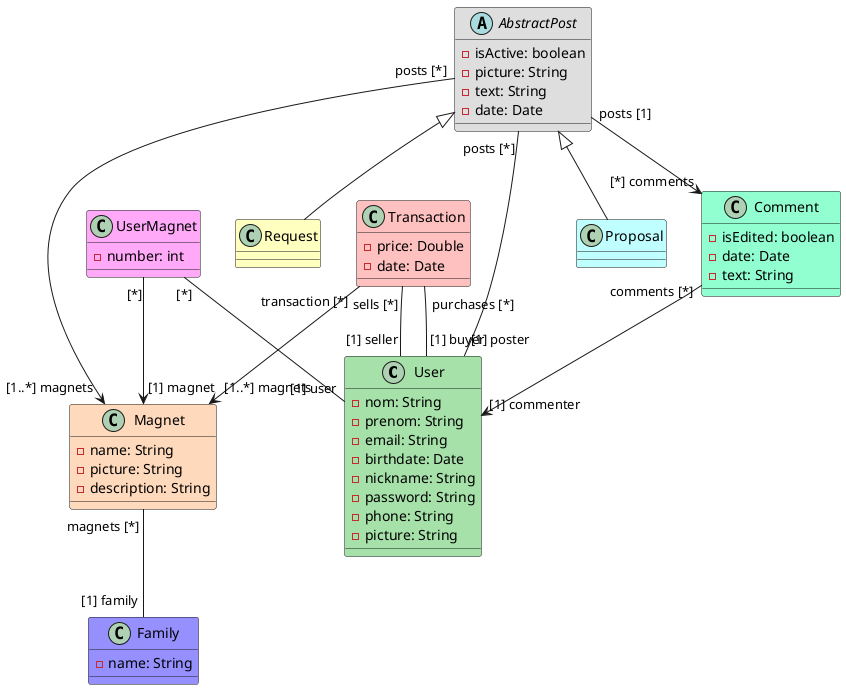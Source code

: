 @startuml "magnetrade_class"
allow_mixing
class User #A5E1A8 {
    -nom: String
    -prenom: String
    -email: String
    -birthdate: Date
    -nickname: String
    -password: String
    -phone: String
    -picture: String
}
class Request #FFFFC0 {

}
class Proposal #C0FFFF {

}
class Transaction #FFC0C0 {
    -price: Double
    -date: Date
}
abstract class AbstractPost #DEDEDE {
    -isActive: boolean
    -picture: String
    -text: String
    -date: Date
}
class Magnet #FFD9BB {
    -name: String
    -picture: String
    -description: String
}
class UserMagnet #FFA9F8 {
    -number: int
}
class Comment #91FFCF {
    -isEdited: boolean
    -date: Date
    -text: String
}
class Family #9590FE {
    -name: String

}

Request -up-|> AbstractPost
Proposal -up-|> AbstractPost
AbstractPost "posts [*]" -- "[1] poster" User
AbstractPost "posts [*]" --> "[1..*] magnets" Magnet
AbstractPost "posts [1]" --> "[*] comments" Comment
Comment "comments [*]" --> "[1] commenter" User
Transaction "sells [*]" -- "[1] seller" User
Transaction "purchases [*]" -- "[1] buyer" User
Transaction "transaction [*]" --> "[1..*] magnets" Magnet
Magnet "magnets [*]" -- "[1] family" Family
UserMagnet "[*]" --> "[1] magnet" Magnet
UserMagnet "[*]" -- "[1] user" User
@enduml
